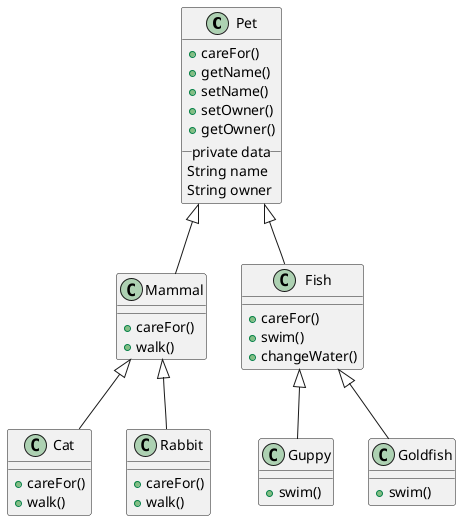@startuml
Pet : + careFor()
Pet : + getName()
Pet : + setName()
Pet : + setOwner()
Pet : + getOwner()

Pet <|-- Mammal
Mammal : + careFor()
Mammal : + walk()
class Pet{
__ private data __
String name
String owner
}

Mammal <|-- Cat
Cat : + careFor()
Cat : + walk()
Mammal <|-- Rabbit
Rabbit : + careFor()
Rabbit : + walk()

Pet <|-- Fish
Fish : + careFor()
Fish : + swim()
Fish : + changeWater()
Fish <|-- Guppy
Guppy : + swim()
Fish <|-- Goldfish
Goldfish : + swim()
@enduml